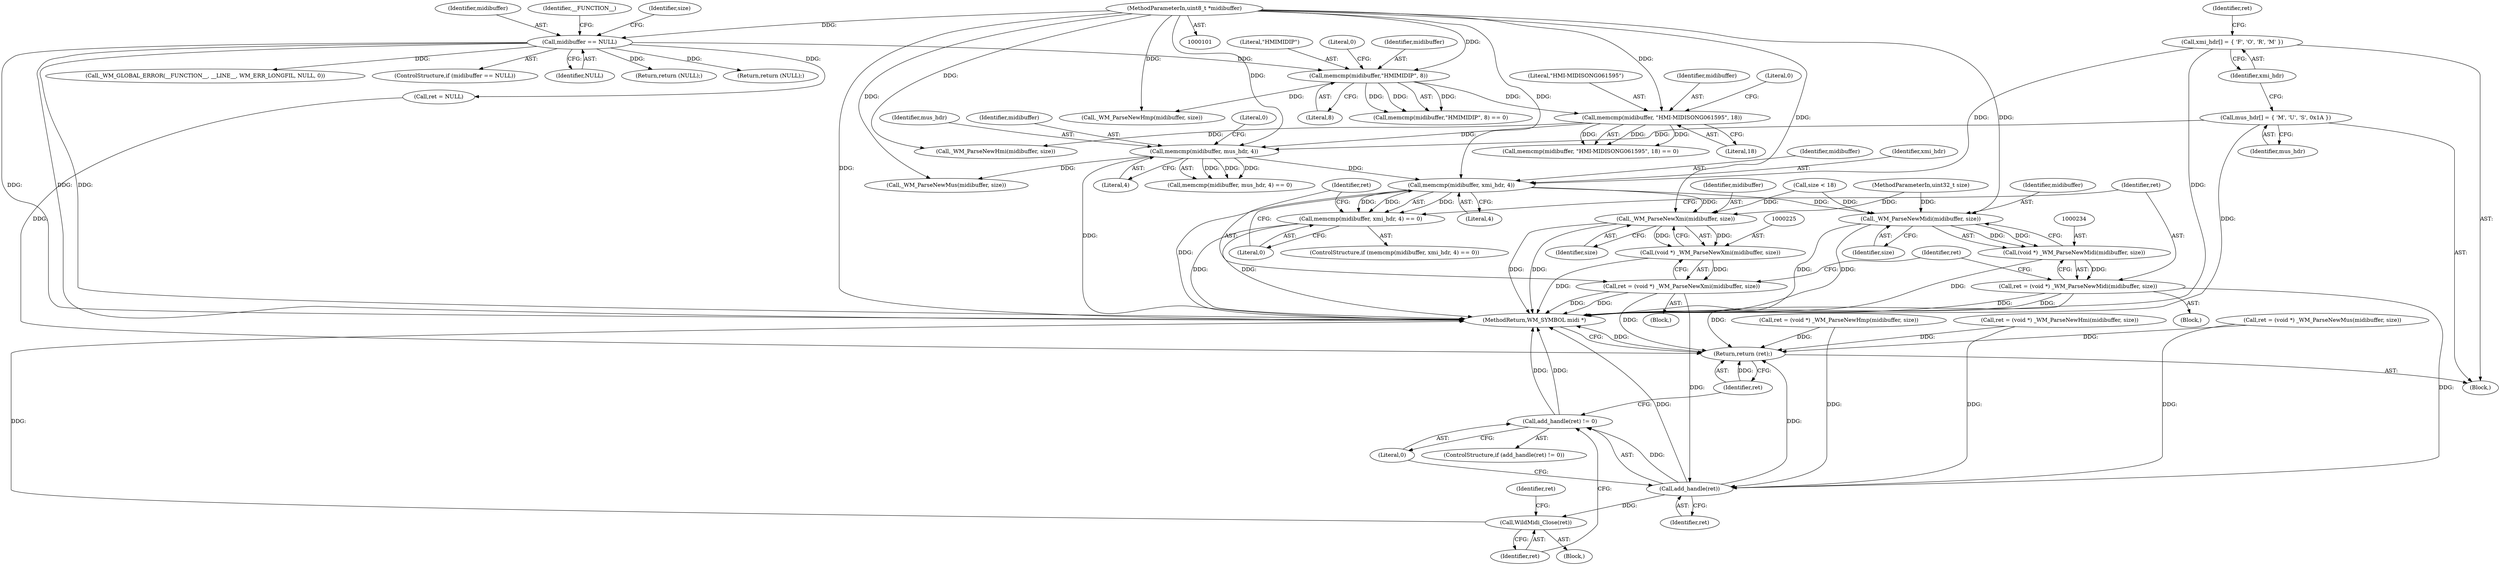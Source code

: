 digraph "0_wildmidi_814f31d8eceda8401eb812fc2e94ed143fdad0ab_0@API" {
"1000216" [label="(Call,memcmp(midibuffer, xmi_hdr, 4))"];
"1000200" [label="(Call,memcmp(midibuffer, mus_hdr, 4))"];
"1000184" [label="(Call,memcmp(midibuffer, \"HMI-MIDISONG061595\", 18))"];
"1000168" [label="(Call,memcmp(midibuffer,\"HMIMIDIP\", 8))"];
"1000128" [label="(Call,midibuffer == NULL)"];
"1000102" [label="(MethodParameterIn,uint8_t *midibuffer)"];
"1000106" [label="(Call,mus_hdr[] = { 'M', 'U', 'S', 0x1A })"];
"1000109" [label="(Call,xmi_hdr[] = { 'F', 'O', 'R', 'M' })"];
"1000215" [label="(Call,memcmp(midibuffer, xmi_hdr, 4) == 0)"];
"1000226" [label="(Call,_WM_ParseNewXmi(midibuffer, size))"];
"1000224" [label="(Call,(void *) _WM_ParseNewXmi(midibuffer, size))"];
"1000222" [label="(Call,ret = (void *) _WM_ParseNewXmi(midibuffer, size))"];
"1000243" [label="(Call,add_handle(ret))"];
"1000242" [label="(Call,add_handle(ret) != 0)"];
"1000247" [label="(Call,WildMidi_Close(ret))"];
"1000252" [label="(Return,return (ret);)"];
"1000235" [label="(Call,_WM_ParseNewMidi(midibuffer, size))"];
"1000233" [label="(Call,(void *) _WM_ParseNewMidi(midibuffer, size))"];
"1000231" [label="(Call,ret = (void *) _WM_ParseNewMidi(midibuffer, size))"];
"1000246" [label="(Block,)"];
"1000244" [label="(Identifier,ret)"];
"1000226" [label="(Call,_WM_ParseNewXmi(midibuffer, size))"];
"1000249" [label="(Call,ret = NULL)"];
"1000154" [label="(Call,size < 18)"];
"1000228" [label="(Identifier,size)"];
"1000142" [label="(Identifier,size)"];
"1000138" [label="(Return,return (NULL);)"];
"1000237" [label="(Identifier,size)"];
"1000183" [label="(Call,memcmp(midibuffer, \"HMI-MIDISONG061595\", 18) == 0)"];
"1000200" [label="(Call,memcmp(midibuffer, mus_hdr, 4))"];
"1000110" [label="(Identifier,xmi_hdr)"];
"1000235" [label="(Call,_WM_ParseNewMidi(midibuffer, size))"];
"1000168" [label="(Call,memcmp(midibuffer,\"HMIMIDIP\", 8))"];
"1000103" [label="(MethodParameterIn,uint32_t size)"];
"1000242" [label="(Call,add_handle(ret) != 0)"];
"1000227" [label="(Identifier,midibuffer)"];
"1000186" [label="(Literal,\"HMI-MIDISONG061595\")"];
"1000203" [label="(Literal,4)"];
"1000170" [label="(Literal,\"HMIMIDIP\")"];
"1000253" [label="(Identifier,ret)"];
"1000129" [label="(Identifier,midibuffer)"];
"1000172" [label="(Literal,0)"];
"1000223" [label="(Identifier,ret)"];
"1000113" [label="(Identifier,ret)"];
"1000206" [label="(Call,ret = (void *) _WM_ParseNewMus(midibuffer, size))"];
"1000216" [label="(Call,memcmp(midibuffer, xmi_hdr, 4))"];
"1000254" [label="(MethodReturn,WM_SYMBOL midi *)"];
"1000219" [label="(Literal,4)"];
"1000164" [label="(Return,return (NULL);)"];
"1000239" [label="(Identifier,ret)"];
"1000232" [label="(Identifier,ret)"];
"1000169" [label="(Identifier,midibuffer)"];
"1000174" [label="(Call,ret = (void *) _WM_ParseNewHmp(midibuffer, size))"];
"1000233" [label="(Call,(void *) _WM_ParseNewMidi(midibuffer, size))"];
"1000106" [label="(Call,mus_hdr[] = { 'M', 'U', 'S', 0x1A })"];
"1000185" [label="(Identifier,midibuffer)"];
"1000222" [label="(Call,ret = (void *) _WM_ParseNewXmi(midibuffer, size))"];
"1000133" [label="(Identifier,__FUNCTION__)"];
"1000107" [label="(Identifier,mus_hdr)"];
"1000252" [label="(Return,return (ret);)"];
"1000202" [label="(Identifier,mus_hdr)"];
"1000221" [label="(Block,)"];
"1000230" [label="(Block,)"];
"1000145" [label="(Call,_WM_GLOBAL_ERROR(__FUNCTION__, __LINE__, WM_ERR_LONGFIL, NULL, 0))"];
"1000220" [label="(Literal,0)"];
"1000184" [label="(Call,memcmp(midibuffer, \"HMI-MIDISONG061595\", 18))"];
"1000104" [label="(Block,)"];
"1000187" [label="(Literal,18)"];
"1000128" [label="(Call,midibuffer == NULL)"];
"1000199" [label="(Call,memcmp(midibuffer, mus_hdr, 4) == 0)"];
"1000102" [label="(MethodParameterIn,uint8_t *midibuffer)"];
"1000201" [label="(Identifier,midibuffer)"];
"1000178" [label="(Call,_WM_ParseNewHmp(midibuffer, size))"];
"1000231" [label="(Call,ret = (void *) _WM_ParseNewMidi(midibuffer, size))"];
"1000241" [label="(ControlStructure,if (add_handle(ret) != 0))"];
"1000214" [label="(ControlStructure,if (memcmp(midibuffer, xmi_hdr, 4) == 0))"];
"1000167" [label="(Call,memcmp(midibuffer,\"HMIMIDIP\", 8) == 0)"];
"1000248" [label="(Identifier,ret)"];
"1000204" [label="(Literal,0)"];
"1000127" [label="(ControlStructure,if (midibuffer == NULL))"];
"1000247" [label="(Call,WildMidi_Close(ret))"];
"1000217" [label="(Identifier,midibuffer)"];
"1000236" [label="(Identifier,midibuffer)"];
"1000224" [label="(Call,(void *) _WM_ParseNewXmi(midibuffer, size))"];
"1000171" [label="(Literal,8)"];
"1000188" [label="(Literal,0)"];
"1000130" [label="(Identifier,NULL)"];
"1000250" [label="(Identifier,ret)"];
"1000245" [label="(Literal,0)"];
"1000243" [label="(Call,add_handle(ret))"];
"1000218" [label="(Identifier,xmi_hdr)"];
"1000194" [label="(Call,_WM_ParseNewHmi(midibuffer, size))"];
"1000109" [label="(Call,xmi_hdr[] = { 'F', 'O', 'R', 'M' })"];
"1000190" [label="(Call,ret = (void *) _WM_ParseNewHmi(midibuffer, size))"];
"1000210" [label="(Call,_WM_ParseNewMus(midibuffer, size))"];
"1000215" [label="(Call,memcmp(midibuffer, xmi_hdr, 4) == 0)"];
"1000216" -> "1000215"  [label="AST: "];
"1000216" -> "1000219"  [label="CFG: "];
"1000217" -> "1000216"  [label="AST: "];
"1000218" -> "1000216"  [label="AST: "];
"1000219" -> "1000216"  [label="AST: "];
"1000220" -> "1000216"  [label="CFG: "];
"1000216" -> "1000254"  [label="DDG: "];
"1000216" -> "1000215"  [label="DDG: "];
"1000216" -> "1000215"  [label="DDG: "];
"1000216" -> "1000215"  [label="DDG: "];
"1000200" -> "1000216"  [label="DDG: "];
"1000102" -> "1000216"  [label="DDG: "];
"1000109" -> "1000216"  [label="DDG: "];
"1000216" -> "1000226"  [label="DDG: "];
"1000216" -> "1000235"  [label="DDG: "];
"1000200" -> "1000199"  [label="AST: "];
"1000200" -> "1000203"  [label="CFG: "];
"1000201" -> "1000200"  [label="AST: "];
"1000202" -> "1000200"  [label="AST: "];
"1000203" -> "1000200"  [label="AST: "];
"1000204" -> "1000200"  [label="CFG: "];
"1000200" -> "1000254"  [label="DDG: "];
"1000200" -> "1000199"  [label="DDG: "];
"1000200" -> "1000199"  [label="DDG: "];
"1000200" -> "1000199"  [label="DDG: "];
"1000184" -> "1000200"  [label="DDG: "];
"1000102" -> "1000200"  [label="DDG: "];
"1000106" -> "1000200"  [label="DDG: "];
"1000200" -> "1000210"  [label="DDG: "];
"1000184" -> "1000183"  [label="AST: "];
"1000184" -> "1000187"  [label="CFG: "];
"1000185" -> "1000184"  [label="AST: "];
"1000186" -> "1000184"  [label="AST: "];
"1000187" -> "1000184"  [label="AST: "];
"1000188" -> "1000184"  [label="CFG: "];
"1000184" -> "1000183"  [label="DDG: "];
"1000184" -> "1000183"  [label="DDG: "];
"1000184" -> "1000183"  [label="DDG: "];
"1000168" -> "1000184"  [label="DDG: "];
"1000102" -> "1000184"  [label="DDG: "];
"1000184" -> "1000194"  [label="DDG: "];
"1000168" -> "1000167"  [label="AST: "];
"1000168" -> "1000171"  [label="CFG: "];
"1000169" -> "1000168"  [label="AST: "];
"1000170" -> "1000168"  [label="AST: "];
"1000171" -> "1000168"  [label="AST: "];
"1000172" -> "1000168"  [label="CFG: "];
"1000168" -> "1000167"  [label="DDG: "];
"1000168" -> "1000167"  [label="DDG: "];
"1000168" -> "1000167"  [label="DDG: "];
"1000128" -> "1000168"  [label="DDG: "];
"1000102" -> "1000168"  [label="DDG: "];
"1000168" -> "1000178"  [label="DDG: "];
"1000128" -> "1000127"  [label="AST: "];
"1000128" -> "1000130"  [label="CFG: "];
"1000129" -> "1000128"  [label="AST: "];
"1000130" -> "1000128"  [label="AST: "];
"1000133" -> "1000128"  [label="CFG: "];
"1000142" -> "1000128"  [label="CFG: "];
"1000128" -> "1000254"  [label="DDG: "];
"1000128" -> "1000254"  [label="DDG: "];
"1000128" -> "1000254"  [label="DDG: "];
"1000102" -> "1000128"  [label="DDG: "];
"1000128" -> "1000138"  [label="DDG: "];
"1000128" -> "1000145"  [label="DDG: "];
"1000128" -> "1000164"  [label="DDG: "];
"1000128" -> "1000249"  [label="DDG: "];
"1000102" -> "1000101"  [label="AST: "];
"1000102" -> "1000254"  [label="DDG: "];
"1000102" -> "1000178"  [label="DDG: "];
"1000102" -> "1000194"  [label="DDG: "];
"1000102" -> "1000210"  [label="DDG: "];
"1000102" -> "1000226"  [label="DDG: "];
"1000102" -> "1000235"  [label="DDG: "];
"1000106" -> "1000104"  [label="AST: "];
"1000106" -> "1000107"  [label="CFG: "];
"1000107" -> "1000106"  [label="AST: "];
"1000110" -> "1000106"  [label="CFG: "];
"1000106" -> "1000254"  [label="DDG: "];
"1000109" -> "1000104"  [label="AST: "];
"1000109" -> "1000110"  [label="CFG: "];
"1000110" -> "1000109"  [label="AST: "];
"1000113" -> "1000109"  [label="CFG: "];
"1000109" -> "1000254"  [label="DDG: "];
"1000215" -> "1000214"  [label="AST: "];
"1000215" -> "1000220"  [label="CFG: "];
"1000220" -> "1000215"  [label="AST: "];
"1000223" -> "1000215"  [label="CFG: "];
"1000232" -> "1000215"  [label="CFG: "];
"1000215" -> "1000254"  [label="DDG: "];
"1000215" -> "1000254"  [label="DDG: "];
"1000226" -> "1000224"  [label="AST: "];
"1000226" -> "1000228"  [label="CFG: "];
"1000227" -> "1000226"  [label="AST: "];
"1000228" -> "1000226"  [label="AST: "];
"1000224" -> "1000226"  [label="CFG: "];
"1000226" -> "1000254"  [label="DDG: "];
"1000226" -> "1000254"  [label="DDG: "];
"1000226" -> "1000224"  [label="DDG: "];
"1000226" -> "1000224"  [label="DDG: "];
"1000154" -> "1000226"  [label="DDG: "];
"1000103" -> "1000226"  [label="DDG: "];
"1000224" -> "1000222"  [label="AST: "];
"1000225" -> "1000224"  [label="AST: "];
"1000222" -> "1000224"  [label="CFG: "];
"1000224" -> "1000254"  [label="DDG: "];
"1000224" -> "1000222"  [label="DDG: "];
"1000222" -> "1000221"  [label="AST: "];
"1000223" -> "1000222"  [label="AST: "];
"1000239" -> "1000222"  [label="CFG: "];
"1000222" -> "1000254"  [label="DDG: "];
"1000222" -> "1000254"  [label="DDG: "];
"1000222" -> "1000243"  [label="DDG: "];
"1000222" -> "1000252"  [label="DDG: "];
"1000243" -> "1000242"  [label="AST: "];
"1000243" -> "1000244"  [label="CFG: "];
"1000244" -> "1000243"  [label="AST: "];
"1000245" -> "1000243"  [label="CFG: "];
"1000243" -> "1000254"  [label="DDG: "];
"1000243" -> "1000242"  [label="DDG: "];
"1000190" -> "1000243"  [label="DDG: "];
"1000206" -> "1000243"  [label="DDG: "];
"1000231" -> "1000243"  [label="DDG: "];
"1000174" -> "1000243"  [label="DDG: "];
"1000243" -> "1000247"  [label="DDG: "];
"1000243" -> "1000252"  [label="DDG: "];
"1000242" -> "1000241"  [label="AST: "];
"1000242" -> "1000245"  [label="CFG: "];
"1000245" -> "1000242"  [label="AST: "];
"1000248" -> "1000242"  [label="CFG: "];
"1000253" -> "1000242"  [label="CFG: "];
"1000242" -> "1000254"  [label="DDG: "];
"1000242" -> "1000254"  [label="DDG: "];
"1000247" -> "1000246"  [label="AST: "];
"1000247" -> "1000248"  [label="CFG: "];
"1000248" -> "1000247"  [label="AST: "];
"1000250" -> "1000247"  [label="CFG: "];
"1000247" -> "1000254"  [label="DDG: "];
"1000252" -> "1000104"  [label="AST: "];
"1000252" -> "1000253"  [label="CFG: "];
"1000253" -> "1000252"  [label="AST: "];
"1000254" -> "1000252"  [label="CFG: "];
"1000252" -> "1000254"  [label="DDG: "];
"1000253" -> "1000252"  [label="DDG: "];
"1000190" -> "1000252"  [label="DDG: "];
"1000206" -> "1000252"  [label="DDG: "];
"1000231" -> "1000252"  [label="DDG: "];
"1000249" -> "1000252"  [label="DDG: "];
"1000174" -> "1000252"  [label="DDG: "];
"1000235" -> "1000233"  [label="AST: "];
"1000235" -> "1000237"  [label="CFG: "];
"1000236" -> "1000235"  [label="AST: "];
"1000237" -> "1000235"  [label="AST: "];
"1000233" -> "1000235"  [label="CFG: "];
"1000235" -> "1000254"  [label="DDG: "];
"1000235" -> "1000254"  [label="DDG: "];
"1000235" -> "1000233"  [label="DDG: "];
"1000235" -> "1000233"  [label="DDG: "];
"1000154" -> "1000235"  [label="DDG: "];
"1000103" -> "1000235"  [label="DDG: "];
"1000233" -> "1000231"  [label="AST: "];
"1000234" -> "1000233"  [label="AST: "];
"1000231" -> "1000233"  [label="CFG: "];
"1000233" -> "1000254"  [label="DDG: "];
"1000233" -> "1000231"  [label="DDG: "];
"1000231" -> "1000230"  [label="AST: "];
"1000232" -> "1000231"  [label="AST: "];
"1000239" -> "1000231"  [label="CFG: "];
"1000231" -> "1000254"  [label="DDG: "];
"1000231" -> "1000254"  [label="DDG: "];
}
